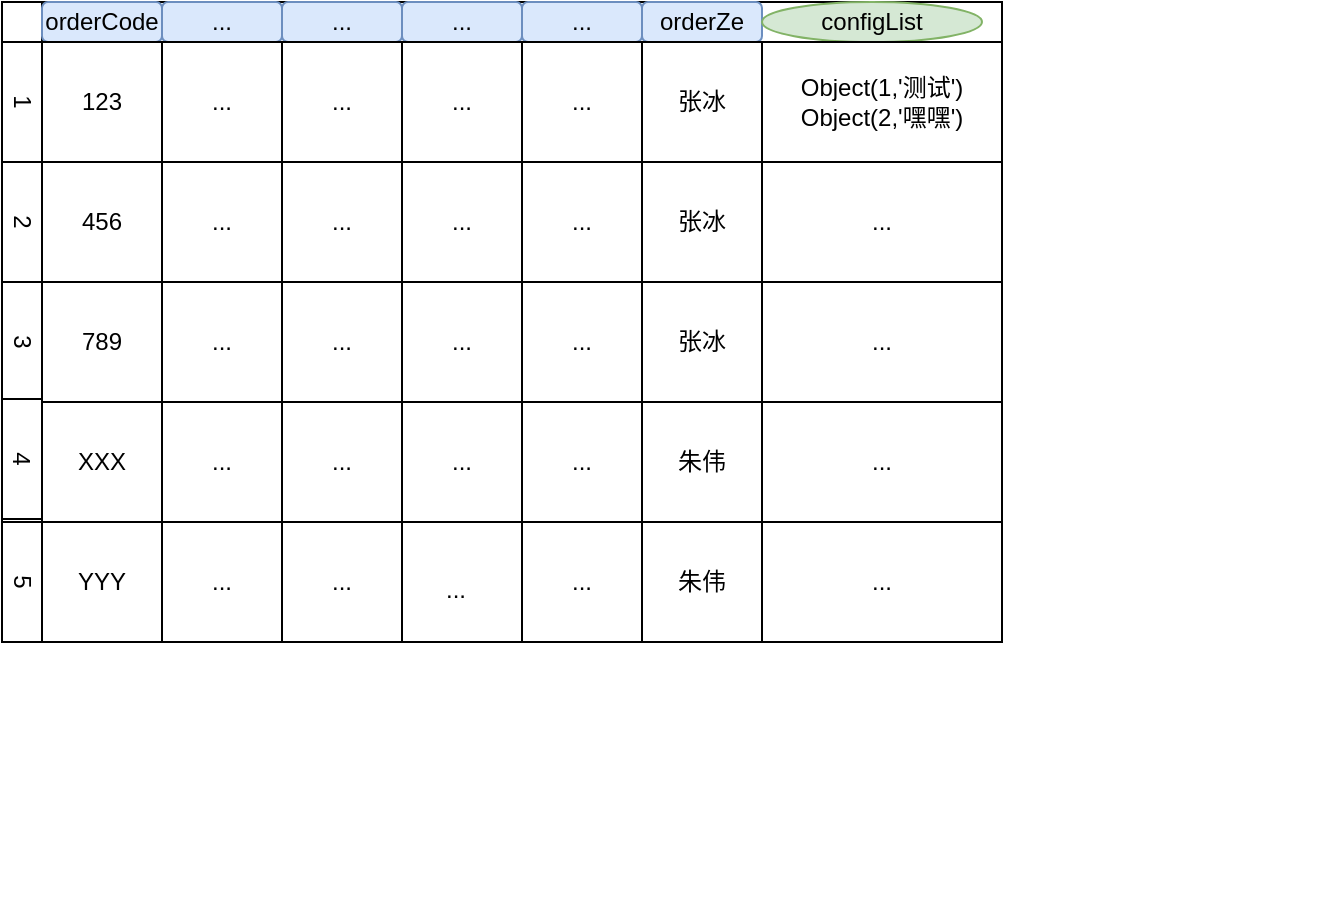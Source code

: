 <mxfile version="12.3.8" type="github" pages="1">
  <diagram id="3228e29e-7158-1315-38df-8450db1d8a1d" name="Page-1">
    <mxGraphModel dx="1422" dy="762" grid="1" gridSize="10" guides="1" tooltips="1" connect="1" arrows="1" fold="1" page="1" pageScale="1" pageWidth="1169" pageHeight="827" background="#ffffff" math="0" shadow="0">
      <root>
        <mxCell id="0"/>
        <mxCell id="1" parent="0"/>
        <mxCell id="21534" value="Invention" style="text;fontSize=24;align=center;verticalAlign=middle;html=1;fontColor=#FFFFFF;" parent="1" vertex="1">
          <mxGeometry x="299.5" y="228.5" width="190" height="70" as="geometry"/>
        </mxCell>
        <mxCell id="21535" value="Revolution" style="text;fontSize=24;align=center;verticalAlign=middle;html=1;fontColor=#FFFFFF;" parent="1" vertex="1">
          <mxGeometry x="699.5" y="228.5" width="190" height="70" as="geometry"/>
        </mxCell>
        <mxCell id="21536" value="Tradition" style="text;fontSize=24;align=center;verticalAlign=middle;html=1;fontColor=#FFFFFF;" parent="1" vertex="1">
          <mxGeometry x="499.5" y="558.5" width="190" height="70" as="geometry"/>
        </mxCell>
        <mxCell id="21537" value="Military" style="text;align=center;html=1;fontColor=#FFFFFF;fontSize=16;" parent="1" vertex="1">
          <mxGeometry x="569.5" y="198.5" width="40" height="40" as="geometry"/>
        </mxCell>
        <mxCell id="21538" value="Conflict" style="text;align=center;html=1;fontColor=#FFFFFF;fontSize=16;" parent="1" vertex="1">
          <mxGeometry x="449.5" y="418.5" width="40" height="40" as="geometry"/>
        </mxCell>
        <mxCell id="21539" value="Chaos" style="text;align=center;html=1;fontColor=#FFFFFF;fontSize=16;" parent="1" vertex="1">
          <mxGeometry x="699.5" y="418.5" width="40" height="40" as="geometry"/>
        </mxCell>
        <mxCell id="21540" value="Balance" style="text;align=center;html=1;fontColor=#FFFFFF;fontSize=16;" parent="1" vertex="1">
          <mxGeometry x="569.5" y="348.5" width="40" height="40" as="geometry"/>
        </mxCell>
        <mxCell id="E4VTnTYUTapPzkgvzjgV-21540" value="" style="shape=internalStorage;whiteSpace=wrap;html=1;backgroundOutline=1;" vertex="1" parent="1">
          <mxGeometry x="220" y="170" width="500" height="320" as="geometry"/>
        </mxCell>
        <mxCell id="E4VTnTYUTapPzkgvzjgV-21541" value="orderCode" style="rounded=1;whiteSpace=wrap;html=1;fillColor=#dae8fc;strokeColor=#6c8ebf;" vertex="1" parent="1">
          <mxGeometry x="240" y="170" width="60" height="20" as="geometry"/>
        </mxCell>
        <mxCell id="E4VTnTYUTapPzkgvzjgV-21542" value="..." style="rounded=1;whiteSpace=wrap;html=1;fillColor=#dae8fc;strokeColor=#6c8ebf;" vertex="1" parent="1">
          <mxGeometry x="300" y="170" width="60" height="20" as="geometry"/>
        </mxCell>
        <mxCell id="E4VTnTYUTapPzkgvzjgV-21543" value="&lt;span style=&quot;white-space: normal&quot;&gt;...&lt;/span&gt;" style="rounded=1;whiteSpace=wrap;html=1;fillColor=#dae8fc;strokeColor=#6c8ebf;" vertex="1" parent="1">
          <mxGeometry x="360" y="170" width="60" height="20" as="geometry"/>
        </mxCell>
        <mxCell id="E4VTnTYUTapPzkgvzjgV-21544" value="&lt;span style=&quot;white-space: normal&quot;&gt;...&lt;/span&gt;" style="rounded=1;whiteSpace=wrap;html=1;fillColor=#dae8fc;strokeColor=#6c8ebf;" vertex="1" parent="1">
          <mxGeometry x="420" y="170" width="60" height="20" as="geometry"/>
        </mxCell>
        <mxCell id="E4VTnTYUTapPzkgvzjgV-21545" value="&lt;span style=&quot;white-space: normal&quot;&gt;...&lt;/span&gt;" style="rounded=1;whiteSpace=wrap;html=1;fillColor=#dae8fc;strokeColor=#6c8ebf;" vertex="1" parent="1">
          <mxGeometry x="480" y="170" width="60" height="20" as="geometry"/>
        </mxCell>
        <mxCell id="E4VTnTYUTapPzkgvzjgV-21546" value="orderZe" style="rounded=1;whiteSpace=wrap;html=1;fillColor=#dae8fc;strokeColor=#6c8ebf;" vertex="1" parent="1">
          <mxGeometry x="540" y="170" width="60" height="20" as="geometry"/>
        </mxCell>
        <mxCell id="E4VTnTYUTapPzkgvzjgV-21547" value="configList" style="ellipse;whiteSpace=wrap;html=1;fillColor=#d5e8d4;strokeColor=#82b366;" vertex="1" parent="1">
          <mxGeometry x="600" y="170" width="110" height="20" as="geometry"/>
        </mxCell>
        <mxCell id="E4VTnTYUTapPzkgvzjgV-21548" value="1" style="rounded=0;whiteSpace=wrap;html=1;rotation=90;" vertex="1" parent="1">
          <mxGeometry x="200" y="210" width="60" height="20" as="geometry"/>
        </mxCell>
        <mxCell id="E4VTnTYUTapPzkgvzjgV-21549" value="2" style="rounded=0;whiteSpace=wrap;html=1;rotation=90;" vertex="1" parent="1">
          <mxGeometry x="200" y="270" width="60" height="20" as="geometry"/>
        </mxCell>
        <mxCell id="E4VTnTYUTapPzkgvzjgV-21550" value="3" style="rounded=0;whiteSpace=wrap;html=1;rotation=90;" vertex="1" parent="1">
          <mxGeometry x="200" y="330" width="60" height="20" as="geometry"/>
        </mxCell>
        <mxCell id="E4VTnTYUTapPzkgvzjgV-21551" value="4" style="rounded=0;whiteSpace=wrap;html=1;rotation=90;" vertex="1" parent="1">
          <mxGeometry x="200" y="388.5" width="60" height="20" as="geometry"/>
        </mxCell>
        <mxCell id="E4VTnTYUTapPzkgvzjgV-21552" value="5" style="rounded=0;whiteSpace=wrap;html=1;rotation=90;" vertex="1" parent="1">
          <mxGeometry x="200" y="450" width="60" height="20" as="geometry"/>
        </mxCell>
        <mxCell id="E4VTnTYUTapPzkgvzjgV-21553" value="123" style="rounded=0;whiteSpace=wrap;html=1;" vertex="1" parent="1">
          <mxGeometry x="240" y="190" width="60" height="60" as="geometry"/>
        </mxCell>
        <mxCell id="E4VTnTYUTapPzkgvzjgV-21554" value="YYY" style="rounded=0;whiteSpace=wrap;html=1;" vertex="1" parent="1">
          <mxGeometry x="240" y="430" width="60" height="60" as="geometry"/>
        </mxCell>
        <mxCell id="E4VTnTYUTapPzkgvzjgV-21555" value="XXX" style="rounded=0;whiteSpace=wrap;html=1;" vertex="1" parent="1">
          <mxGeometry x="240" y="370" width="60" height="60" as="geometry"/>
        </mxCell>
        <mxCell id="E4VTnTYUTapPzkgvzjgV-21556" value="789" style="rounded=0;whiteSpace=wrap;html=1;" vertex="1" parent="1">
          <mxGeometry x="240" y="310" width="60" height="60" as="geometry"/>
        </mxCell>
        <mxCell id="E4VTnTYUTapPzkgvzjgV-21557" value="456" style="rounded=0;whiteSpace=wrap;html=1;" vertex="1" parent="1">
          <mxGeometry x="240" y="250" width="60" height="60" as="geometry"/>
        </mxCell>
        <mxCell id="E4VTnTYUTapPzkgvzjgV-21558" value="..." style="rounded=0;whiteSpace=wrap;html=1;" vertex="1" parent="1">
          <mxGeometry x="300" y="190" width="60" height="60" as="geometry"/>
        </mxCell>
        <mxCell id="E4VTnTYUTapPzkgvzjgV-21559" value="&lt;span style=&quot;white-space: normal&quot;&gt;...&lt;/span&gt;" style="rounded=0;whiteSpace=wrap;html=1;" vertex="1" parent="1">
          <mxGeometry x="360" y="190" width="60" height="60" as="geometry"/>
        </mxCell>
        <mxCell id="E4VTnTYUTapPzkgvzjgV-21560" value="&lt;span style=&quot;white-space: normal&quot;&gt;...&lt;/span&gt;" style="rounded=0;whiteSpace=wrap;html=1;" vertex="1" parent="1">
          <mxGeometry x="420" y="190" width="60" height="60" as="geometry"/>
        </mxCell>
        <mxCell id="E4VTnTYUTapPzkgvzjgV-21561" value="&lt;span style=&quot;white-space: normal&quot;&gt;...&lt;/span&gt;" style="rounded=0;whiteSpace=wrap;html=1;" vertex="1" parent="1">
          <mxGeometry x="480" y="190" width="60" height="60" as="geometry"/>
        </mxCell>
        <mxCell id="E4VTnTYUTapPzkgvzjgV-21562" value="张冰" style="rounded=0;whiteSpace=wrap;html=1;" vertex="1" parent="1">
          <mxGeometry x="540" y="190" width="60" height="60" as="geometry"/>
        </mxCell>
        <mxCell id="E4VTnTYUTapPzkgvzjgV-21563" value="Object(1,&#39;测试&#39;)&lt;br&gt;Object(2,&#39;嘿嘿&#39;)" style="rounded=0;whiteSpace=wrap;html=1;" vertex="1" parent="1">
          <mxGeometry x="600" y="190" width="120" height="60" as="geometry"/>
        </mxCell>
        <mxCell id="E4VTnTYUTapPzkgvzjgV-21572" value="&lt;span style=&quot;white-space: normal&quot;&gt;...&lt;/span&gt;" style="rounded=0;whiteSpace=wrap;html=1;" vertex="1" parent="1">
          <mxGeometry x="300" y="250" width="60" height="60" as="geometry"/>
        </mxCell>
        <mxCell id="E4VTnTYUTapPzkgvzjgV-21577" value="..." style="rounded=0;whiteSpace=wrap;html=1;" vertex="1" parent="1">
          <mxGeometry x="600" y="250" width="120" height="60" as="geometry"/>
        </mxCell>
        <mxCell id="E4VTnTYUTapPzkgvzjgV-21578" value="张冰" style="rounded=0;whiteSpace=wrap;html=1;" vertex="1" parent="1">
          <mxGeometry x="540" y="250" width="60" height="60" as="geometry"/>
        </mxCell>
        <mxCell id="E4VTnTYUTapPzkgvzjgV-21579" value="&lt;span style=&quot;white-space: normal&quot;&gt;...&lt;/span&gt;" style="rounded=0;whiteSpace=wrap;html=1;" vertex="1" parent="1">
          <mxGeometry x="480" y="250" width="60" height="60" as="geometry"/>
        </mxCell>
        <mxCell id="E4VTnTYUTapPzkgvzjgV-21580" value="&lt;span style=&quot;white-space: normal&quot;&gt;...&lt;/span&gt;" style="rounded=0;whiteSpace=wrap;html=1;" vertex="1" parent="1">
          <mxGeometry x="420" y="250" width="60" height="60" as="geometry"/>
        </mxCell>
        <mxCell id="E4VTnTYUTapPzkgvzjgV-21581" value="&lt;span style=&quot;white-space: normal&quot;&gt;...&lt;/span&gt;" style="rounded=0;whiteSpace=wrap;html=1;" vertex="1" parent="1">
          <mxGeometry x="360" y="250" width="60" height="60" as="geometry"/>
        </mxCell>
        <mxCell id="E4VTnTYUTapPzkgvzjgV-21582" value="&lt;span style=&quot;white-space: normal&quot;&gt;...&lt;/span&gt;" style="rounded=0;whiteSpace=wrap;html=1;" vertex="1" parent="1">
          <mxGeometry x="300" y="310" width="60" height="60" as="geometry"/>
        </mxCell>
        <mxCell id="E4VTnTYUTapPzkgvzjgV-21587" value="..." style="rounded=0;whiteSpace=wrap;html=1;" vertex="1" parent="1">
          <mxGeometry x="600" y="310" width="120" height="60" as="geometry"/>
        </mxCell>
        <mxCell id="E4VTnTYUTapPzkgvzjgV-21588" value="&lt;span style=&quot;white-space: normal&quot;&gt;张冰&lt;/span&gt;" style="rounded=0;whiteSpace=wrap;html=1;" vertex="1" parent="1">
          <mxGeometry x="540" y="310" width="60" height="60" as="geometry"/>
        </mxCell>
        <mxCell id="E4VTnTYUTapPzkgvzjgV-21589" value="&lt;span style=&quot;white-space: normal&quot;&gt;...&lt;/span&gt;" style="rounded=0;whiteSpace=wrap;html=1;" vertex="1" parent="1">
          <mxGeometry x="480" y="310" width="60" height="60" as="geometry"/>
        </mxCell>
        <mxCell id="E4VTnTYUTapPzkgvzjgV-21590" value="&lt;span style=&quot;white-space: normal&quot;&gt;...&lt;/span&gt;" style="rounded=0;whiteSpace=wrap;html=1;" vertex="1" parent="1">
          <mxGeometry x="420" y="310" width="60" height="60" as="geometry"/>
        </mxCell>
        <mxCell id="E4VTnTYUTapPzkgvzjgV-21591" value="&lt;span style=&quot;white-space: normal&quot;&gt;...&lt;/span&gt;" style="rounded=0;whiteSpace=wrap;html=1;" vertex="1" parent="1">
          <mxGeometry x="360" y="310" width="60" height="60" as="geometry"/>
        </mxCell>
        <mxCell id="E4VTnTYUTapPzkgvzjgV-21592" value="&lt;span style=&quot;white-space: normal&quot;&gt;...&lt;/span&gt;" style="rounded=0;whiteSpace=wrap;html=1;" vertex="1" parent="1">
          <mxGeometry x="300" y="370" width="60" height="60" as="geometry"/>
        </mxCell>
        <mxCell id="E4VTnTYUTapPzkgvzjgV-21597" value="..." style="rounded=0;whiteSpace=wrap;html=1;" vertex="1" parent="1">
          <mxGeometry x="600" y="370" width="120" height="60" as="geometry"/>
        </mxCell>
        <mxCell id="E4VTnTYUTapPzkgvzjgV-21598" value="朱伟" style="rounded=0;whiteSpace=wrap;html=1;" vertex="1" parent="1">
          <mxGeometry x="540" y="370" width="60" height="60" as="geometry"/>
        </mxCell>
        <mxCell id="E4VTnTYUTapPzkgvzjgV-21599" value="&lt;span style=&quot;white-space: normal&quot;&gt;...&lt;/span&gt;" style="rounded=0;whiteSpace=wrap;html=1;" vertex="1" parent="1">
          <mxGeometry x="480" y="370" width="60" height="60" as="geometry"/>
        </mxCell>
        <mxCell id="E4VTnTYUTapPzkgvzjgV-21600" value="&lt;span style=&quot;white-space: normal&quot;&gt;...&lt;/span&gt;" style="rounded=0;whiteSpace=wrap;html=1;" vertex="1" parent="1">
          <mxGeometry x="420" y="370" width="60" height="60" as="geometry"/>
        </mxCell>
        <mxCell id="E4VTnTYUTapPzkgvzjgV-21601" value="&lt;span style=&quot;white-space: normal&quot;&gt;...&lt;/span&gt;" style="rounded=0;whiteSpace=wrap;html=1;" vertex="1" parent="1">
          <mxGeometry x="360" y="370" width="60" height="60" as="geometry"/>
        </mxCell>
        <mxCell id="E4VTnTYUTapPzkgvzjgV-21602" value="&lt;span style=&quot;white-space: normal&quot;&gt;...&lt;/span&gt;" style="rounded=0;whiteSpace=wrap;html=1;" vertex="1" parent="1">
          <mxGeometry x="300" y="430" width="60" height="60" as="geometry"/>
        </mxCell>
        <mxCell id="E4VTnTYUTapPzkgvzjgV-21607" value="..." style="rounded=0;whiteSpace=wrap;html=1;" vertex="1" parent="1">
          <mxGeometry x="600" y="430" width="120" height="60" as="geometry"/>
        </mxCell>
        <mxCell id="E4VTnTYUTapPzkgvzjgV-21608" value="&lt;span style=&quot;white-space: normal&quot;&gt;朱伟&lt;/span&gt;" style="rounded=0;whiteSpace=wrap;html=1;" vertex="1" parent="1">
          <mxGeometry x="540" y="430" width="60" height="60" as="geometry"/>
        </mxCell>
        <mxCell id="E4VTnTYUTapPzkgvzjgV-21609" value="&lt;span style=&quot;white-space: normal&quot;&gt;...&lt;/span&gt;" style="rounded=0;whiteSpace=wrap;html=1;" vertex="1" parent="1">
          <mxGeometry x="480" y="430" width="60" height="60" as="geometry"/>
        </mxCell>
        <mxCell id="E4VTnTYUTapPzkgvzjgV-21610" value="" style="rounded=0;whiteSpace=wrap;html=1;" vertex="1" parent="1">
          <mxGeometry x="420" y="430" width="60" height="60" as="geometry"/>
        </mxCell>
        <mxCell id="E4VTnTYUTapPzkgvzjgV-21611" value="&lt;span style=&quot;white-space: normal&quot;&gt;...&lt;/span&gt;" style="rounded=0;whiteSpace=wrap;html=1;" vertex="1" parent="1">
          <mxGeometry x="360" y="430" width="60" height="60" as="geometry"/>
        </mxCell>
        <mxCell id="E4VTnTYUTapPzkgvzjgV-21612" value="..." style="text;html=1;" vertex="1" parent="1">
          <mxGeometry x="440" y="450" width="40" height="30" as="geometry"/>
        </mxCell>
      </root>
    </mxGraphModel>
  </diagram>
</mxfile>
